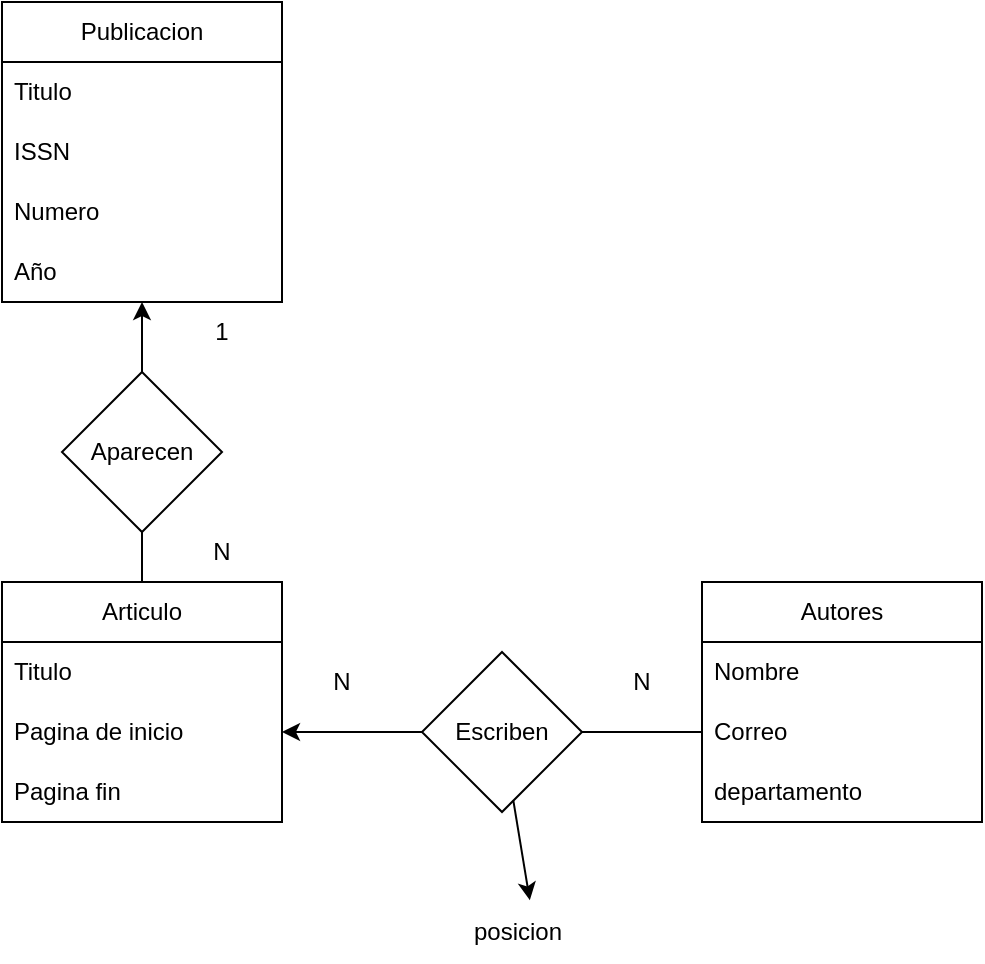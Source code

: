 <mxfile>
    <diagram id="9gbMqu-VR9pyEoC8TWno" name="Page-1">
        <mxGraphModel dx="628" dy="719" grid="1" gridSize="10" guides="1" tooltips="1" connect="1" arrows="1" fold="1" page="1" pageScale="1" pageWidth="1100" pageHeight="850" math="0" shadow="0">
            <root>
                <mxCell id="0"/>
                <mxCell id="1" parent="0"/>
                <mxCell id="43" value="Publicacion" style="swimlane;fontStyle=0;childLayout=stackLayout;horizontal=1;startSize=30;horizontalStack=0;resizeParent=1;resizeParentMax=0;resizeLast=0;collapsible=1;marginBottom=0;whiteSpace=wrap;html=1;" parent="1" vertex="1">
                    <mxGeometry x="50" y="150" width="140" height="150" as="geometry"/>
                </mxCell>
                <mxCell id="44" value="Titulo" style="text;strokeColor=none;fillColor=none;align=left;verticalAlign=middle;spacingLeft=4;spacingRight=4;overflow=hidden;points=[[0,0.5],[1,0.5]];portConstraint=eastwest;rotatable=0;whiteSpace=wrap;html=1;" parent="43" vertex="1">
                    <mxGeometry y="30" width="140" height="30" as="geometry"/>
                </mxCell>
                <mxCell id="73" value="ISSN" style="text;strokeColor=none;fillColor=none;align=left;verticalAlign=middle;spacingLeft=4;spacingRight=4;overflow=hidden;points=[[0,0.5],[1,0.5]];portConstraint=eastwest;rotatable=0;whiteSpace=wrap;html=1;" parent="43" vertex="1">
                    <mxGeometry y="60" width="140" height="30" as="geometry"/>
                </mxCell>
                <mxCell id="122" value="Numero" style="text;strokeColor=none;fillColor=none;align=left;verticalAlign=middle;spacingLeft=4;spacingRight=4;overflow=hidden;points=[[0,0.5],[1,0.5]];portConstraint=eastwest;rotatable=0;whiteSpace=wrap;html=1;" parent="43" vertex="1">
                    <mxGeometry y="90" width="140" height="30" as="geometry"/>
                </mxCell>
                <mxCell id="123" value="Año" style="text;strokeColor=none;fillColor=none;align=left;verticalAlign=middle;spacingLeft=4;spacingRight=4;overflow=hidden;points=[[0,0.5],[1,0.5]];portConstraint=eastwest;rotatable=0;whiteSpace=wrap;html=1;" parent="43" vertex="1">
                    <mxGeometry y="120" width="140" height="30" as="geometry"/>
                </mxCell>
                <mxCell id="145" style="edgeStyle=none;html=1;exitX=0.5;exitY=0;exitDx=0;exitDy=0;entryX=0.5;entryY=1;entryDx=0;entryDy=0;" edge="1" parent="1" source="131" target="43">
                    <mxGeometry relative="1" as="geometry"/>
                </mxCell>
                <mxCell id="131" value="Articulo" style="swimlane;fontStyle=0;childLayout=stackLayout;horizontal=1;startSize=30;horizontalStack=0;resizeParent=1;resizeParentMax=0;resizeLast=0;collapsible=1;marginBottom=0;whiteSpace=wrap;html=1;" vertex="1" parent="1">
                    <mxGeometry x="50" y="440" width="140" height="120" as="geometry"/>
                </mxCell>
                <mxCell id="132" value="Titulo" style="text;strokeColor=none;fillColor=none;align=left;verticalAlign=middle;spacingLeft=4;spacingRight=4;overflow=hidden;points=[[0,0.5],[1,0.5]];portConstraint=eastwest;rotatable=0;whiteSpace=wrap;html=1;" vertex="1" parent="131">
                    <mxGeometry y="30" width="140" height="30" as="geometry"/>
                </mxCell>
                <mxCell id="133" value="Pagina de inicio" style="text;strokeColor=none;fillColor=none;align=left;verticalAlign=middle;spacingLeft=4;spacingRight=4;overflow=hidden;points=[[0,0.5],[1,0.5]];portConstraint=eastwest;rotatable=0;whiteSpace=wrap;html=1;" vertex="1" parent="131">
                    <mxGeometry y="60" width="140" height="30" as="geometry"/>
                </mxCell>
                <mxCell id="134" value="Pagina fin" style="text;strokeColor=none;fillColor=none;align=left;verticalAlign=middle;spacingLeft=4;spacingRight=4;overflow=hidden;points=[[0,0.5],[1,0.5]];portConstraint=eastwest;rotatable=0;whiteSpace=wrap;html=1;" vertex="1" parent="131">
                    <mxGeometry y="90" width="140" height="30" as="geometry"/>
                </mxCell>
                <mxCell id="136" value="Autores" style="swimlane;fontStyle=0;childLayout=stackLayout;horizontal=1;startSize=30;horizontalStack=0;resizeParent=1;resizeParentMax=0;resizeLast=0;collapsible=1;marginBottom=0;whiteSpace=wrap;html=1;" vertex="1" parent="1">
                    <mxGeometry x="400" y="440" width="140" height="120" as="geometry"/>
                </mxCell>
                <mxCell id="137" value="Nombre" style="text;strokeColor=none;fillColor=none;align=left;verticalAlign=middle;spacingLeft=4;spacingRight=4;overflow=hidden;points=[[0,0.5],[1,0.5]];portConstraint=eastwest;rotatable=0;whiteSpace=wrap;html=1;" vertex="1" parent="136">
                    <mxGeometry y="30" width="140" height="30" as="geometry"/>
                </mxCell>
                <mxCell id="138" value="Correo" style="text;strokeColor=none;fillColor=none;align=left;verticalAlign=middle;spacingLeft=4;spacingRight=4;overflow=hidden;points=[[0,0.5],[1,0.5]];portConstraint=eastwest;rotatable=0;whiteSpace=wrap;html=1;" vertex="1" parent="136">
                    <mxGeometry y="60" width="140" height="30" as="geometry"/>
                </mxCell>
                <mxCell id="140" value="departamento" style="text;strokeColor=none;fillColor=none;align=left;verticalAlign=middle;spacingLeft=4;spacingRight=4;overflow=hidden;points=[[0,0.5],[1,0.5]];portConstraint=eastwest;rotatable=0;whiteSpace=wrap;html=1;" vertex="1" parent="136">
                    <mxGeometry y="90" width="140" height="30" as="geometry"/>
                </mxCell>
                <mxCell id="143" style="edgeStyle=none;html=1;" edge="1" parent="1" source="138" target="133">
                    <mxGeometry relative="1" as="geometry"/>
                </mxCell>
                <mxCell id="142" value="Escriben" style="rhombus;whiteSpace=wrap;html=1;" vertex="1" parent="1">
                    <mxGeometry x="260" y="475" width="80" height="80" as="geometry"/>
                </mxCell>
                <mxCell id="144" value="Aparecen" style="rhombus;whiteSpace=wrap;html=1;" vertex="1" parent="1">
                    <mxGeometry x="80" y="335" width="80" height="80" as="geometry"/>
                </mxCell>
                <mxCell id="146" value="N" style="text;html=1;align=center;verticalAlign=middle;whiteSpace=wrap;rounded=0;" vertex="1" parent="1">
                    <mxGeometry x="340" y="475" width="60" height="30" as="geometry"/>
                </mxCell>
                <mxCell id="148" value="N" style="text;html=1;align=center;verticalAlign=middle;whiteSpace=wrap;rounded=0;" vertex="1" parent="1">
                    <mxGeometry x="190" y="475" width="60" height="30" as="geometry"/>
                </mxCell>
                <mxCell id="149" value="N" style="text;html=1;align=center;verticalAlign=middle;whiteSpace=wrap;rounded=0;" vertex="1" parent="1">
                    <mxGeometry x="130" y="410" width="60" height="30" as="geometry"/>
                </mxCell>
                <mxCell id="150" value="1" style="text;html=1;align=center;verticalAlign=middle;whiteSpace=wrap;rounded=0;" vertex="1" parent="1">
                    <mxGeometry x="130" y="300" width="60" height="30" as="geometry"/>
                </mxCell>
                <mxCell id="141" value="posicion" style="text;strokeColor=none;fillColor=none;align=left;verticalAlign=middle;spacingLeft=4;spacingRight=4;overflow=hidden;points=[[0,0.5],[1,0.5]];portConstraint=eastwest;rotatable=0;whiteSpace=wrap;html=1;" vertex="1" parent="1">
                    <mxGeometry x="280" y="600" width="60" height="30" as="geometry"/>
                </mxCell>
                <mxCell id="151" style="edgeStyle=none;html=1;entryX=0.565;entryY=-0.03;entryDx=0;entryDy=0;entryPerimeter=0;" edge="1" parent="1" source="142" target="141">
                    <mxGeometry relative="1" as="geometry"/>
                </mxCell>
            </root>
        </mxGraphModel>
    </diagram>
</mxfile>